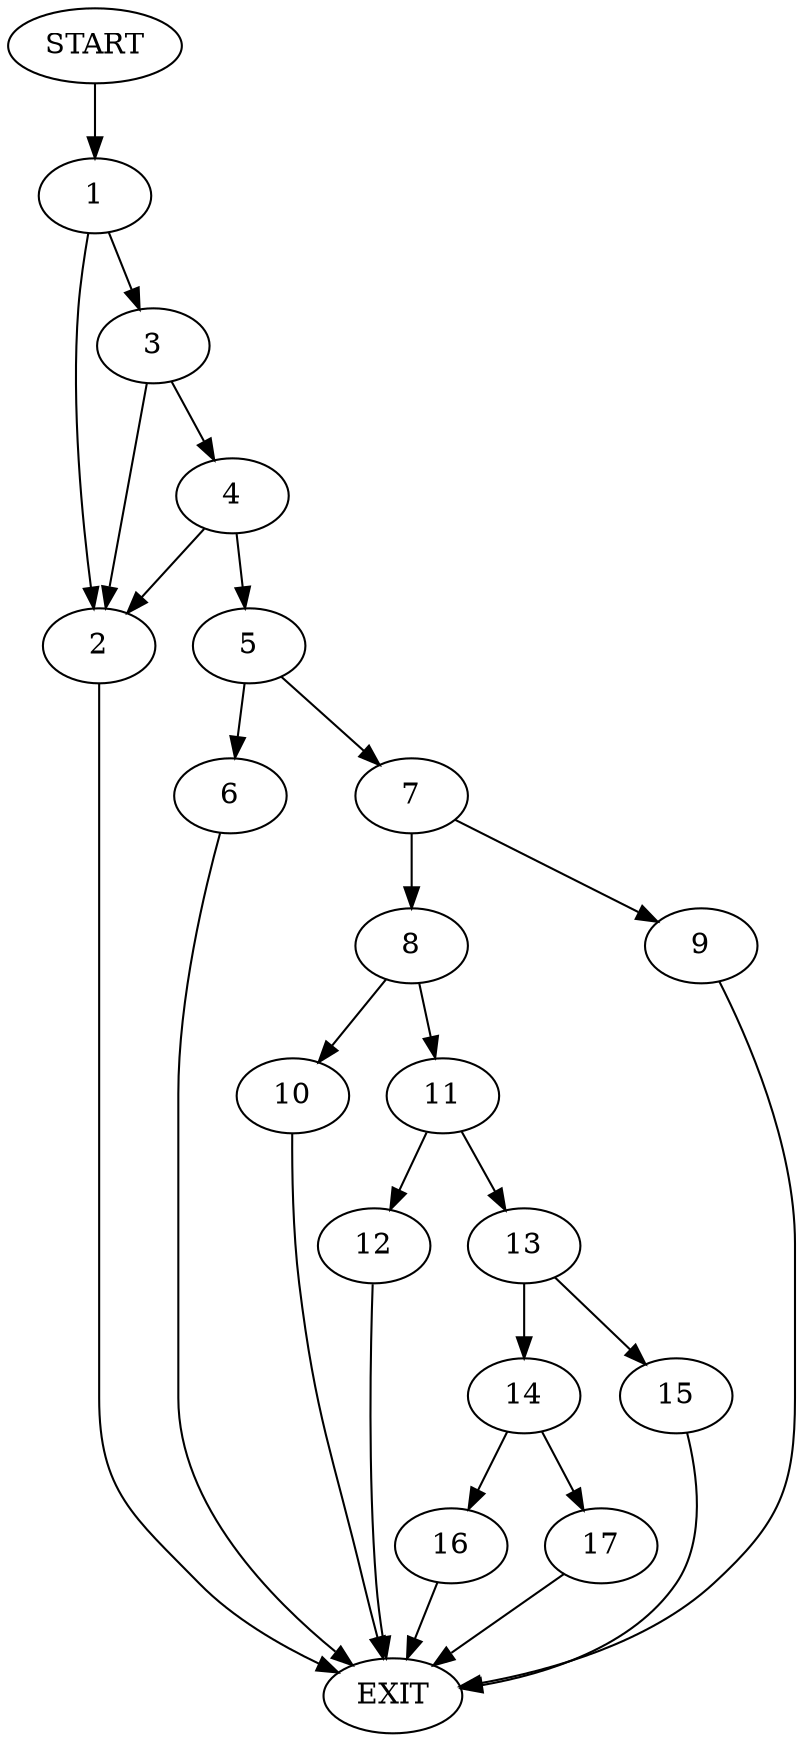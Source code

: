 digraph {
0 [label="START"]
18 [label="EXIT"]
0 -> 1
1 -> 2
1 -> 3
3 -> 4
3 -> 2
2 -> 18
4 -> 2
4 -> 5
5 -> 6
5 -> 7
6 -> 18
7 -> 8
7 -> 9
8 -> 10
8 -> 11
9 -> 18
10 -> 18
11 -> 12
11 -> 13
12 -> 18
13 -> 14
13 -> 15
14 -> 16
14 -> 17
15 -> 18
17 -> 18
16 -> 18
}
